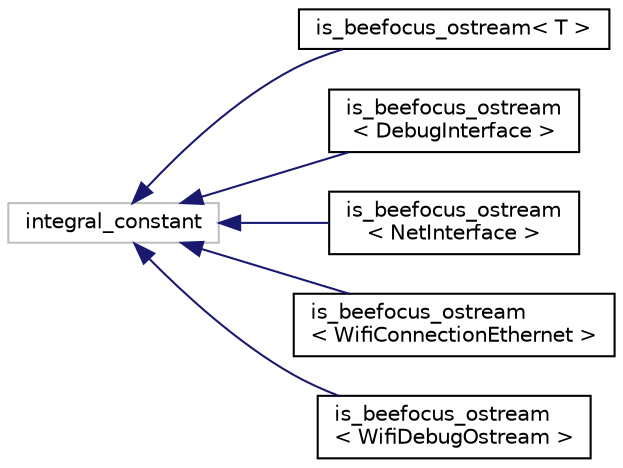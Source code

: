 digraph "Graphical Class Hierarchy"
{
 // INTERACTIVE_SVG=YES
  edge [fontname="Helvetica",fontsize="10",labelfontname="Helvetica",labelfontsize="10"];
  node [fontname="Helvetica",fontsize="10",shape=record];
  rankdir="LR";
  Node12 [label="integral_constant",height=0.2,width=0.4,color="grey75", fillcolor="white", style="filled"];
  Node12 -> Node0 [dir="back",color="midnightblue",fontsize="10",style="solid",fontname="Helvetica"];
  Node0 [label="is_beefocus_ostream\< T \>",height=0.2,width=0.4,color="black", fillcolor="white", style="filled",URL="$d7/d85/structis__beefocus__ostream.html"];
  Node12 -> Node14 [dir="back",color="midnightblue",fontsize="10",style="solid",fontname="Helvetica"];
  Node14 [label="is_beefocus_ostream\l\< DebugInterface \>",height=0.2,width=0.4,color="black", fillcolor="white", style="filled",URL="$dd/d2b/structis__beefocus__ostream_3_01_debug_interface_01_4.html"];
  Node12 -> Node15 [dir="back",color="midnightblue",fontsize="10",style="solid",fontname="Helvetica"];
  Node15 [label="is_beefocus_ostream\l\< NetInterface \>",height=0.2,width=0.4,color="black", fillcolor="white", style="filled",URL="$d2/d15/structis__beefocus__ostream_3_01_net_interface_01_4.html"];
  Node12 -> Node16 [dir="back",color="midnightblue",fontsize="10",style="solid",fontname="Helvetica"];
  Node16 [label="is_beefocus_ostream\l\< WifiConnectionEthernet \>",height=0.2,width=0.4,color="black", fillcolor="white", style="filled",URL="$d7/d8a/structis__beefocus__ostream_3_01_wifi_connection_ethernet_01_4.html"];
  Node12 -> Node17 [dir="back",color="midnightblue",fontsize="10",style="solid",fontname="Helvetica"];
  Node17 [label="is_beefocus_ostream\l\< WifiDebugOstream \>",height=0.2,width=0.4,color="black", fillcolor="white", style="filled",URL="$db/d53/structis__beefocus__ostream_3_01_wifi_debug_ostream_01_4.html"];
}
